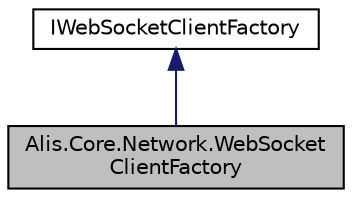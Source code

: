 digraph "Alis.Core.Network.WebSocketClientFactory"
{
 // LATEX_PDF_SIZE
  edge [fontname="Helvetica",fontsize="10",labelfontname="Helvetica",labelfontsize="10"];
  node [fontname="Helvetica",fontsize="10",shape=record];
  Node1 [label="Alis.Core.Network.WebSocket\lClientFactory",height=0.2,width=0.4,color="black", fillcolor="grey75", style="filled", fontcolor="black",tooltip="Web socket client factory used to open web socket client connections"];
  Node2 -> Node1 [dir="back",color="midnightblue",fontsize="10",style="solid",fontname="Helvetica"];
  Node2 [label="IWebSocketClientFactory",height=0.2,width=0.4,color="black", fillcolor="white", style="filled",URL="$interface_alis_1_1_core_1_1_network_1_1_i_web_socket_client_factory.html",tooltip="Web socket client factory used to open web socket client connections"];
}
